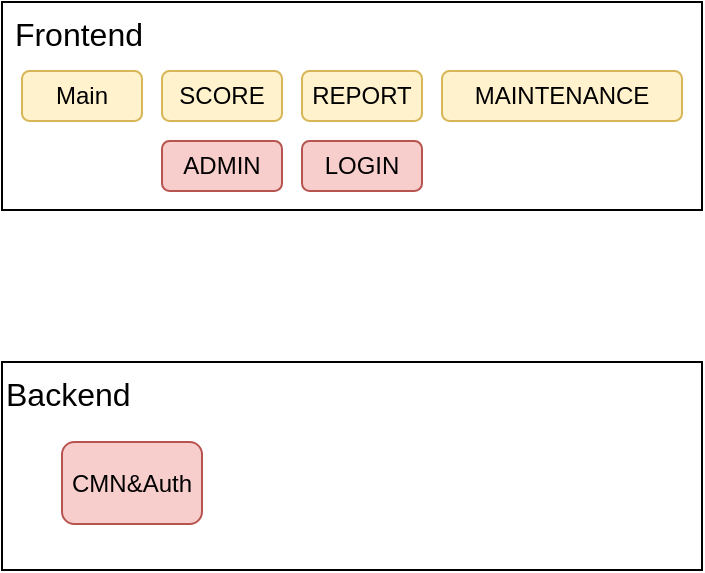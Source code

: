 <mxfile version="11.2.9" type="github" pages="1"><diagram id="A84YKwBNJmBp15sC6KG8" name="Page-1"><mxGraphModel dx="813" dy="435" grid="1" gridSize="10" guides="1" tooltips="1" connect="1" arrows="1" fold="1" page="1" pageScale="1" pageWidth="827" pageHeight="1169" math="0" shadow="0"><root><mxCell id="0"/><mxCell id="1" parent="0"/><object label="&amp;nbsp;Frontend" id="iFEa66-giFS5QPzu5QBV-1"><mxCell style="rounded=0;whiteSpace=wrap;html=1;align=left;verticalAlign=top;fontSize=16;strokeWidth=1;" vertex="1" parent="1"><mxGeometry x="80" y="20" width="350" height="104" as="geometry"/></mxCell></object><mxCell id="iFEa66-giFS5QPzu5QBV-2" value="" style="shape=image;html=1;verticalAlign=top;verticalLabelPosition=bottom;labelBackgroundColor=#ffffff;imageAspect=0;aspect=fixed;image=https://cdn3.iconfinder.com/data/icons/logos-3/250/angular-128.png" vertex="1" parent="1"><mxGeometry x="100" y="87" width="30" height="30" as="geometry"/></mxCell><mxCell id="iFEa66-giFS5QPzu5QBV-8" value="Main" style="rounded=1;whiteSpace=wrap;html=1;align=center;fillColor=#fff2cc;strokeColor=#d6b656;verticalAlign=middle;" vertex="1" parent="1"><mxGeometry x="90" y="54.5" width="60" height="25" as="geometry"/></mxCell><mxCell id="iFEa66-giFS5QPzu5QBV-9" value="SCORE" style="rounded=1;whiteSpace=wrap;html=1;align=center;fillColor=#fff2cc;strokeColor=#d6b656;verticalAlign=middle;" vertex="1" parent="1"><mxGeometry x="160" y="54.5" width="60" height="25" as="geometry"/></mxCell><mxCell id="iFEa66-giFS5QPzu5QBV-10" value="MAINTENANCE" style="rounded=1;whiteSpace=wrap;html=1;align=center;fillColor=#fff2cc;strokeColor=#d6b656;verticalAlign=middle;" vertex="1" parent="1"><mxGeometry x="300" y="54.5" width="120" height="25" as="geometry"/></mxCell><mxCell id="iFEa66-giFS5QPzu5QBV-11" value="REPORT" style="rounded=1;whiteSpace=wrap;html=1;align=center;fillColor=#fff2cc;strokeColor=#d6b656;verticalAlign=middle;" vertex="1" parent="1"><mxGeometry x="230" y="54.5" width="60" height="25" as="geometry"/></mxCell><mxCell id="iFEa66-giFS5QPzu5QBV-12" value="" style="shape=image;html=1;verticalAlign=top;verticalLabelPosition=bottom;labelBackgroundColor=#ffffff;imageAspect=0;aspect=fixed;image=https://cdn2.iconfinder.com/data/icons/social-icons-33/128/Internet_Explorer-128.png;align=center;" vertex="1" parent="1"><mxGeometry x="306.5" y="92" width="20" height="20" as="geometry"/></mxCell><mxCell id="iFEa66-giFS5QPzu5QBV-13" value="" style="shape=image;html=1;verticalAlign=top;verticalLabelPosition=bottom;labelBackgroundColor=#ffffff;imageAspect=0;aspect=fixed;image=https://cdn1.iconfinder.com/data/icons/smallicons-logotypes/32/chrome-128.png;align=center;" vertex="1" parent="1"><mxGeometry x="368.5" y="92" width="20" height="20" as="geometry"/></mxCell><mxCell id="iFEa66-giFS5QPzu5QBV-14" value="" style="shape=image;html=1;verticalAlign=top;verticalLabelPosition=bottom;labelBackgroundColor=#ffffff;imageAspect=0;aspect=fixed;image=https://cdn1.iconfinder.com/data/icons/logotypes/32/safari-128.png;align=center;" vertex="1" parent="1"><mxGeometry x="400" y="92" width="20" height="20" as="geometry"/></mxCell><mxCell id="iFEa66-giFS5QPzu5QBV-15" value="" style="shape=image;html=1;verticalAlign=top;verticalLabelPosition=bottom;labelBackgroundColor=#ffffff;imageAspect=0;aspect=fixed;image=https://cdn1.iconfinder.com/data/icons/smallicons-logotypes/32/firefox-128.png;align=center;" vertex="1" parent="1"><mxGeometry x="337.5" y="92" width="20" height="20" as="geometry"/></mxCell><mxCell id="iFEa66-giFS5QPzu5QBV-16" value="ADMIN" style="rounded=1;whiteSpace=wrap;html=1;align=center;fillColor=#f8cecc;strokeColor=#b85450;verticalAlign=middle;" vertex="1" parent="1"><mxGeometry x="160" y="89.5" width="60" height="25" as="geometry"/></mxCell><mxCell id="iFEa66-giFS5QPzu5QBV-17" value="LOGIN" style="rounded=1;whiteSpace=wrap;html=1;align=center;fillColor=#f8cecc;strokeColor=#b85450;verticalAlign=middle;" vertex="1" parent="1"><mxGeometry x="230" y="89.5" width="60" height="25" as="geometry"/></mxCell><object label="Backend" id="iFEa66-giFS5QPzu5QBV-19"><mxCell style="rounded=0;whiteSpace=wrap;html=1;align=left;verticalAlign=top;fontSize=16;" vertex="1" parent="1"><mxGeometry x="80" y="200" width="350" height="104" as="geometry"/></mxCell></object><mxCell id="iFEa66-giFS5QPzu5QBV-20" value="" style="shape=image;verticalLabelPosition=bottom;labelBackgroundColor=#ffffff;verticalAlign=top;aspect=fixed;imageAspect=0;image=https://docs.konghq.com/assets/images/Kogo-gradient.svg;fontSize=16;align=center;" vertex="1" parent="1"><mxGeometry x="214.0" y="150.0" width="82" height="26.7" as="geometry"/></mxCell><mxCell id="iFEa66-giFS5QPzu5QBV-21" value="CMN&amp;amp;Auth" style="rounded=1;whiteSpace=wrap;html=1;align=center;fillColor=#f8cecc;strokeColor=#b85450;verticalAlign=middle;" vertex="1" parent="1"><mxGeometry x="110" y="240" width="70" height="41" as="geometry"/></mxCell></root></mxGraphModel></diagram></mxfile>
